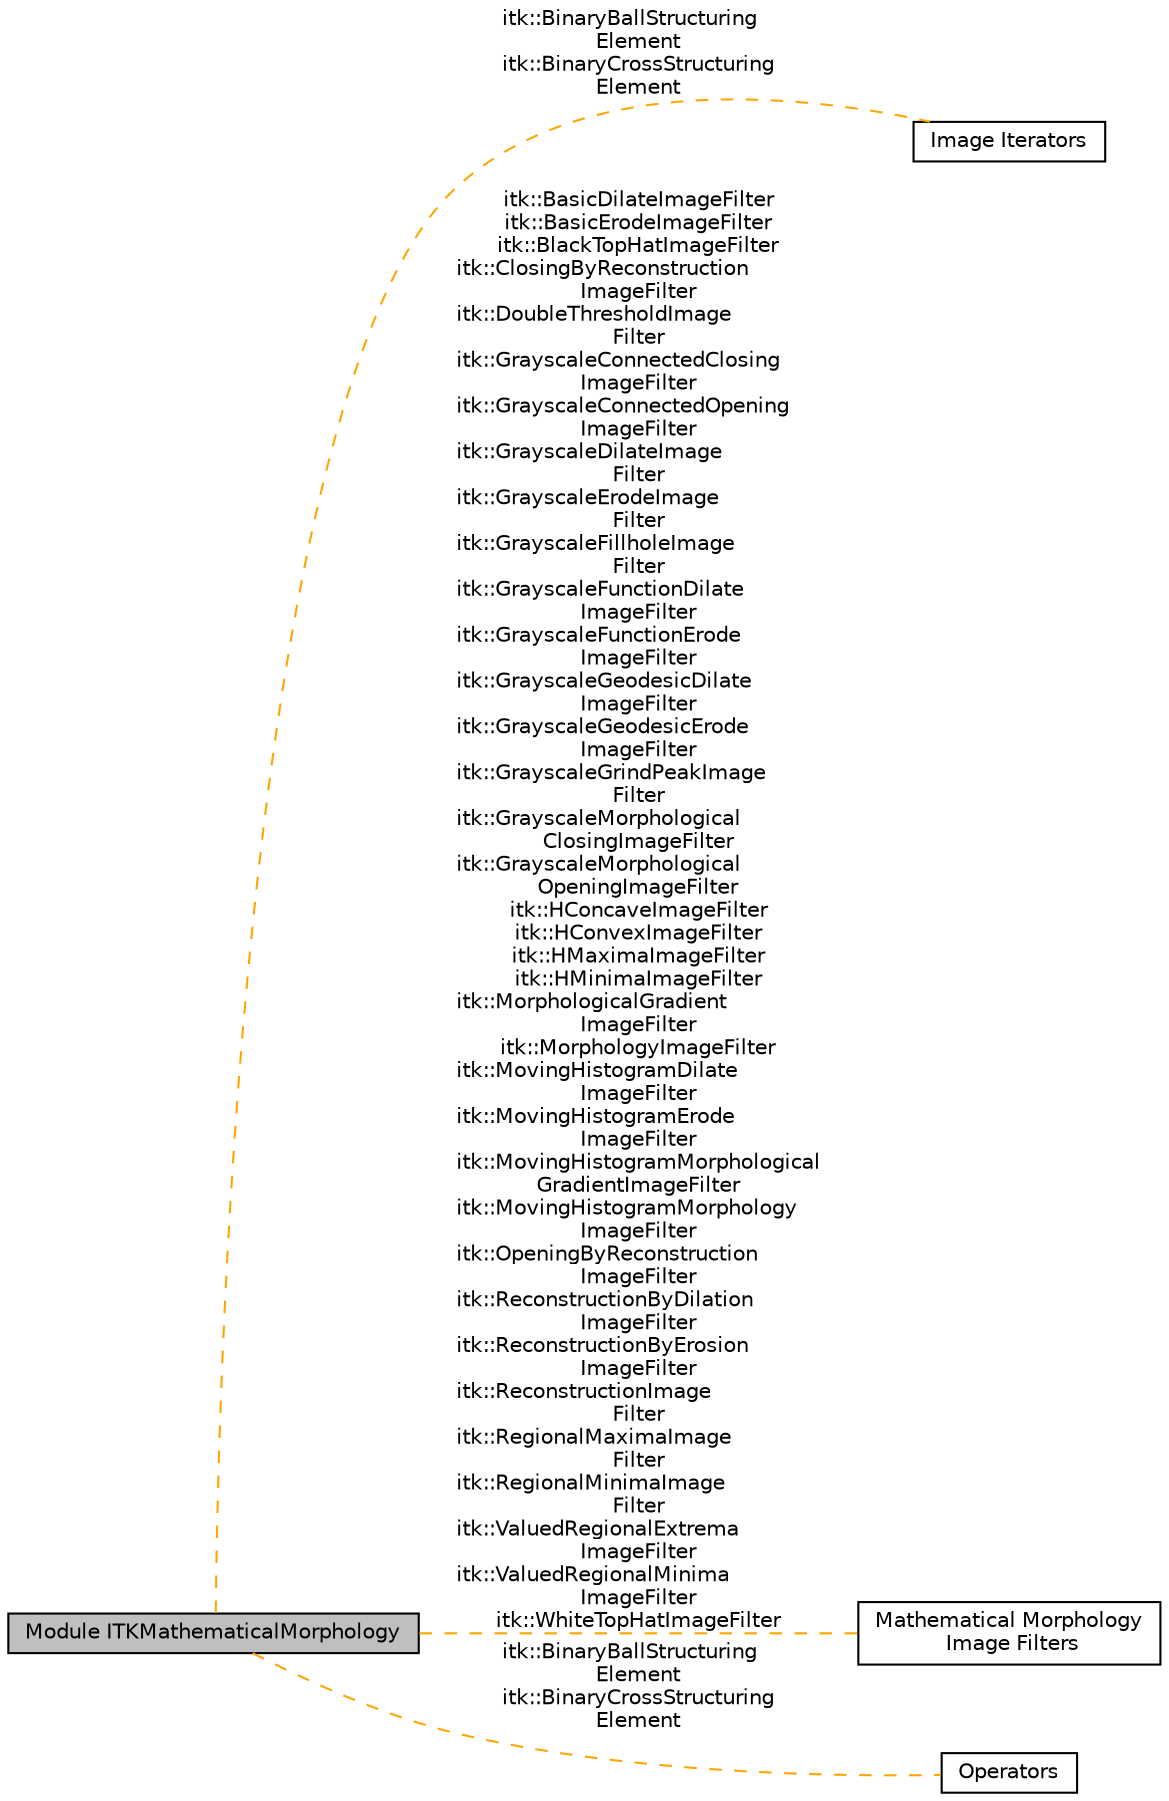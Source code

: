digraph "Module ITKMathematicalMorphology"
{
  edge [fontname="Helvetica",fontsize="10",labelfontname="Helvetica",labelfontsize="10"];
  node [fontname="Helvetica",fontsize="10",shape=box];
  rankdir=LR;
  Node1 [label="Module ITKMathematicalMorphology",height=0.2,width=0.4,color="black", fillcolor="grey75", style="filled", fontcolor="black",tooltip=" "];
  Node4 [label="Image Iterators",height=0.2,width=0.4,color="black", fillcolor="white", style="filled",URL="$group__ImageIterators.html",tooltip=" "];
  Node2 [label="Mathematical Morphology\l Image Filters",height=0.2,width=0.4,color="black", fillcolor="white", style="filled",URL="$group__MathematicalMorphologyImageFilters.html",tooltip=" "];
  Node3 [label="Operators",height=0.2,width=0.4,color="black", fillcolor="white", style="filled",URL="$group__Operators.html",tooltip=" "];
  Node1->Node2 [shape=plaintext, label="itk::BasicDilateImageFilter\nitk::BasicErodeImageFilter\nitk::BlackTopHatImageFilter\nitk::ClosingByReconstruction\lImageFilter\nitk::DoubleThresholdImage\lFilter\nitk::GrayscaleConnectedClosing\lImageFilter\nitk::GrayscaleConnectedOpening\lImageFilter\nitk::GrayscaleDilateImage\lFilter\nitk::GrayscaleErodeImage\lFilter\nitk::GrayscaleFillholeImage\lFilter\nitk::GrayscaleFunctionDilate\lImageFilter\nitk::GrayscaleFunctionErode\lImageFilter\nitk::GrayscaleGeodesicDilate\lImageFilter\nitk::GrayscaleGeodesicErode\lImageFilter\nitk::GrayscaleGrindPeakImage\lFilter\nitk::GrayscaleMorphological\lClosingImageFilter\nitk::GrayscaleMorphological\lOpeningImageFilter\nitk::HConcaveImageFilter\nitk::HConvexImageFilter\nitk::HMaximaImageFilter\nitk::HMinimaImageFilter\nitk::MorphologicalGradient\lImageFilter\nitk::MorphologyImageFilter\nitk::MovingHistogramDilate\lImageFilter\nitk::MovingHistogramErode\lImageFilter\nitk::MovingHistogramMorphological\lGradientImageFilter\nitk::MovingHistogramMorphology\lImageFilter\nitk::OpeningByReconstruction\lImageFilter\nitk::ReconstructionByDilation\lImageFilter\nitk::ReconstructionByErosion\lImageFilter\nitk::ReconstructionImage\lFilter\nitk::RegionalMaximaImage\lFilter\nitk::RegionalMinimaImage\lFilter\nitk::ValuedRegionalExtrema\lImageFilter\nitk::ValuedRegionalMinima\lImageFilter\nitk::WhiteTopHatImageFilter", color="orange", dir="none", style="dashed"];
  Node1->Node3 [shape=plaintext, label="itk::BinaryBallStructuring\lElement\nitk::BinaryCrossStructuring\lElement", color="orange", dir="none", style="dashed"];
  Node1->Node4 [shape=plaintext, label="itk::BinaryBallStructuring\lElement\nitk::BinaryCrossStructuring\lElement", color="orange", dir="none", style="dashed"];
}
